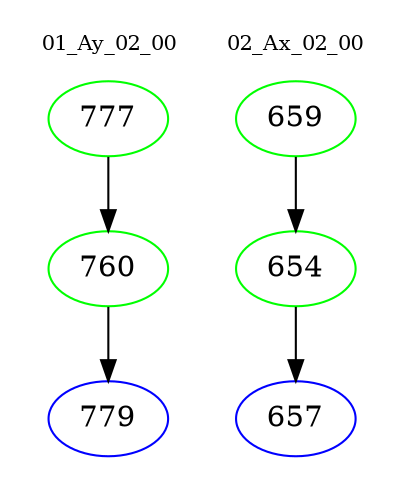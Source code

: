 digraph{
subgraph cluster_0 {
color = white
label = "01_Ay_02_00";
fontsize=10;
T0_777 [label="777", color="green"]
T0_777 -> T0_760 [color="black"]
T0_760 [label="760", color="green"]
T0_760 -> T0_779 [color="black"]
T0_779 [label="779", color="blue"]
}
subgraph cluster_1 {
color = white
label = "02_Ax_02_00";
fontsize=10;
T1_659 [label="659", color="green"]
T1_659 -> T1_654 [color="black"]
T1_654 [label="654", color="green"]
T1_654 -> T1_657 [color="black"]
T1_657 [label="657", color="blue"]
}
}
